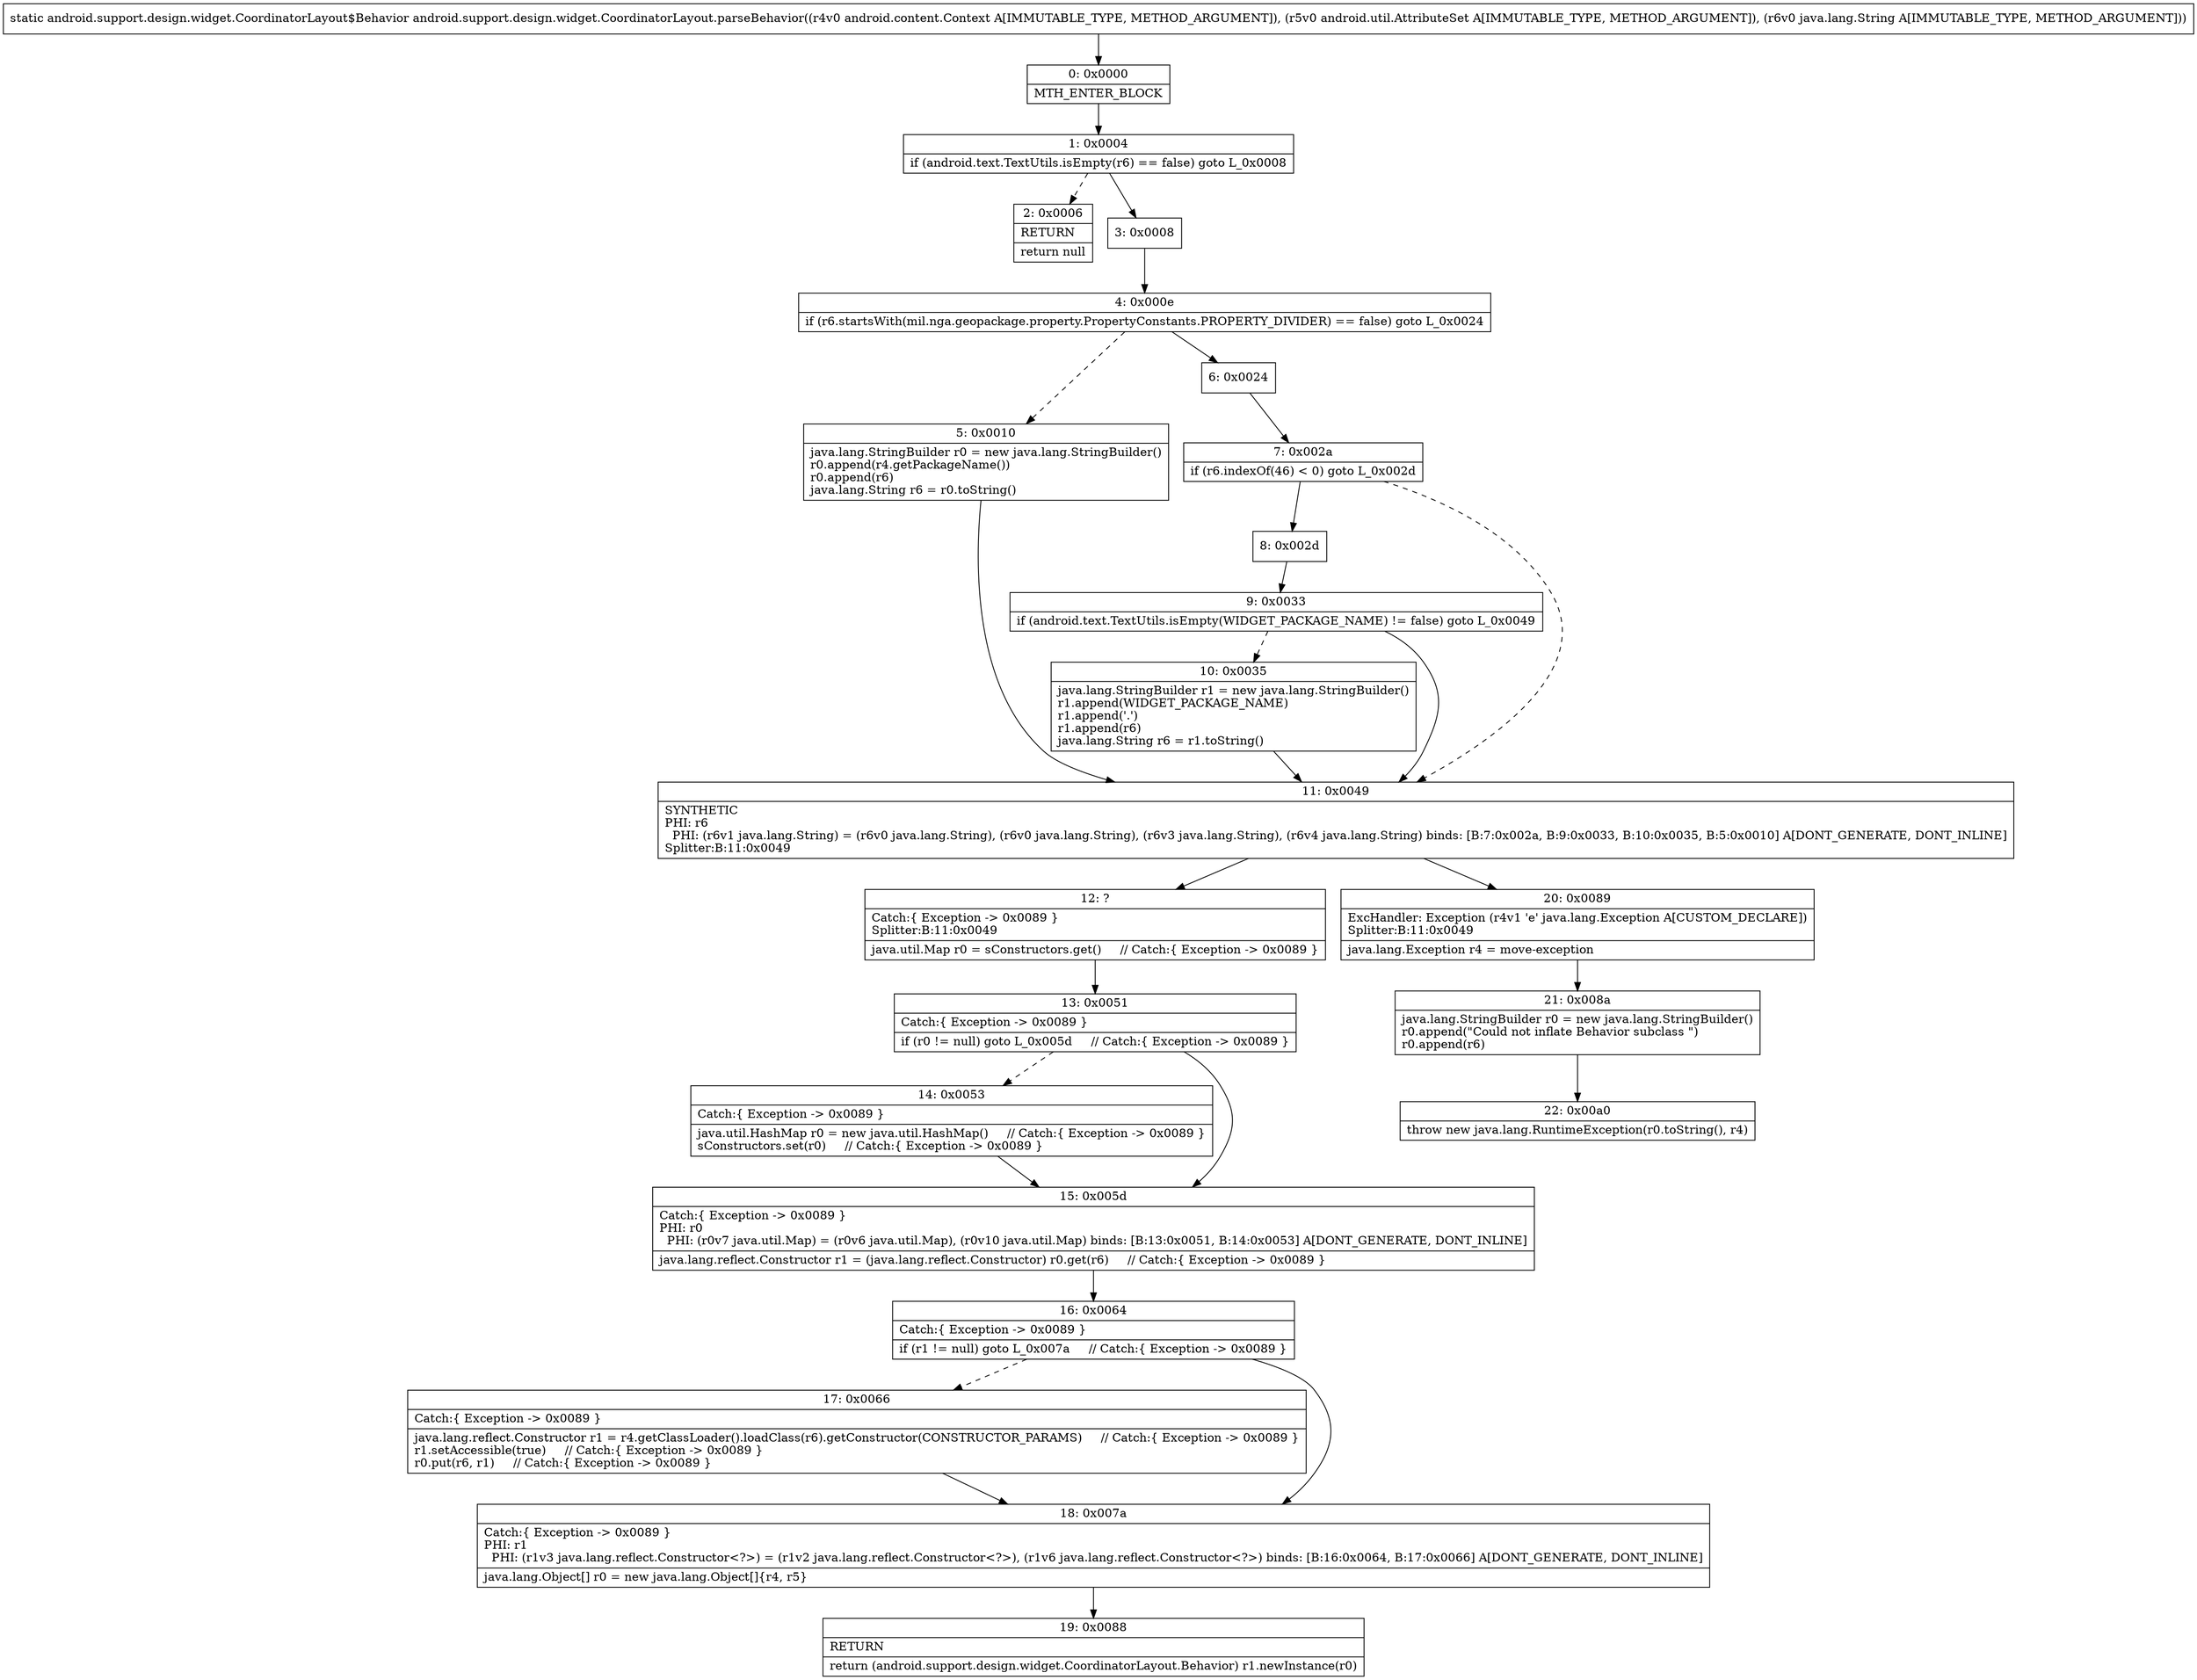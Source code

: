 digraph "CFG forandroid.support.design.widget.CoordinatorLayout.parseBehavior(Landroid\/content\/Context;Landroid\/util\/AttributeSet;Ljava\/lang\/String;)Landroid\/support\/design\/widget\/CoordinatorLayout$Behavior;" {
Node_0 [shape=record,label="{0\:\ 0x0000|MTH_ENTER_BLOCK\l}"];
Node_1 [shape=record,label="{1\:\ 0x0004|if (android.text.TextUtils.isEmpty(r6) == false) goto L_0x0008\l}"];
Node_2 [shape=record,label="{2\:\ 0x0006|RETURN\l|return null\l}"];
Node_3 [shape=record,label="{3\:\ 0x0008}"];
Node_4 [shape=record,label="{4\:\ 0x000e|if (r6.startsWith(mil.nga.geopackage.property.PropertyConstants.PROPERTY_DIVIDER) == false) goto L_0x0024\l}"];
Node_5 [shape=record,label="{5\:\ 0x0010|java.lang.StringBuilder r0 = new java.lang.StringBuilder()\lr0.append(r4.getPackageName())\lr0.append(r6)\ljava.lang.String r6 = r0.toString()\l}"];
Node_6 [shape=record,label="{6\:\ 0x0024}"];
Node_7 [shape=record,label="{7\:\ 0x002a|if (r6.indexOf(46) \< 0) goto L_0x002d\l}"];
Node_8 [shape=record,label="{8\:\ 0x002d}"];
Node_9 [shape=record,label="{9\:\ 0x0033|if (android.text.TextUtils.isEmpty(WIDGET_PACKAGE_NAME) != false) goto L_0x0049\l}"];
Node_10 [shape=record,label="{10\:\ 0x0035|java.lang.StringBuilder r1 = new java.lang.StringBuilder()\lr1.append(WIDGET_PACKAGE_NAME)\lr1.append('.')\lr1.append(r6)\ljava.lang.String r6 = r1.toString()\l}"];
Node_11 [shape=record,label="{11\:\ 0x0049|SYNTHETIC\lPHI: r6 \l  PHI: (r6v1 java.lang.String) = (r6v0 java.lang.String), (r6v0 java.lang.String), (r6v3 java.lang.String), (r6v4 java.lang.String) binds: [B:7:0x002a, B:9:0x0033, B:10:0x0035, B:5:0x0010] A[DONT_GENERATE, DONT_INLINE]\lSplitter:B:11:0x0049\l}"];
Node_12 [shape=record,label="{12\:\ ?|Catch:\{ Exception \-\> 0x0089 \}\lSplitter:B:11:0x0049\l|java.util.Map r0 = sConstructors.get()     \/\/ Catch:\{ Exception \-\> 0x0089 \}\l}"];
Node_13 [shape=record,label="{13\:\ 0x0051|Catch:\{ Exception \-\> 0x0089 \}\l|if (r0 != null) goto L_0x005d     \/\/ Catch:\{ Exception \-\> 0x0089 \}\l}"];
Node_14 [shape=record,label="{14\:\ 0x0053|Catch:\{ Exception \-\> 0x0089 \}\l|java.util.HashMap r0 = new java.util.HashMap()     \/\/ Catch:\{ Exception \-\> 0x0089 \}\lsConstructors.set(r0)     \/\/ Catch:\{ Exception \-\> 0x0089 \}\l}"];
Node_15 [shape=record,label="{15\:\ 0x005d|Catch:\{ Exception \-\> 0x0089 \}\lPHI: r0 \l  PHI: (r0v7 java.util.Map) = (r0v6 java.util.Map), (r0v10 java.util.Map) binds: [B:13:0x0051, B:14:0x0053] A[DONT_GENERATE, DONT_INLINE]\l|java.lang.reflect.Constructor r1 = (java.lang.reflect.Constructor) r0.get(r6)     \/\/ Catch:\{ Exception \-\> 0x0089 \}\l}"];
Node_16 [shape=record,label="{16\:\ 0x0064|Catch:\{ Exception \-\> 0x0089 \}\l|if (r1 != null) goto L_0x007a     \/\/ Catch:\{ Exception \-\> 0x0089 \}\l}"];
Node_17 [shape=record,label="{17\:\ 0x0066|Catch:\{ Exception \-\> 0x0089 \}\l|java.lang.reflect.Constructor r1 = r4.getClassLoader().loadClass(r6).getConstructor(CONSTRUCTOR_PARAMS)     \/\/ Catch:\{ Exception \-\> 0x0089 \}\lr1.setAccessible(true)     \/\/ Catch:\{ Exception \-\> 0x0089 \}\lr0.put(r6, r1)     \/\/ Catch:\{ Exception \-\> 0x0089 \}\l}"];
Node_18 [shape=record,label="{18\:\ 0x007a|Catch:\{ Exception \-\> 0x0089 \}\lPHI: r1 \l  PHI: (r1v3 java.lang.reflect.Constructor\<?\>) = (r1v2 java.lang.reflect.Constructor\<?\>), (r1v6 java.lang.reflect.Constructor\<?\>) binds: [B:16:0x0064, B:17:0x0066] A[DONT_GENERATE, DONT_INLINE]\l|java.lang.Object[] r0 = new java.lang.Object[]\{r4, r5\}\l}"];
Node_19 [shape=record,label="{19\:\ 0x0088|RETURN\l|return (android.support.design.widget.CoordinatorLayout.Behavior) r1.newInstance(r0)\l}"];
Node_20 [shape=record,label="{20\:\ 0x0089|ExcHandler: Exception (r4v1 'e' java.lang.Exception A[CUSTOM_DECLARE])\lSplitter:B:11:0x0049\l|java.lang.Exception r4 = move\-exception\l}"];
Node_21 [shape=record,label="{21\:\ 0x008a|java.lang.StringBuilder r0 = new java.lang.StringBuilder()\lr0.append(\"Could not inflate Behavior subclass \")\lr0.append(r6)\l}"];
Node_22 [shape=record,label="{22\:\ 0x00a0|throw new java.lang.RuntimeException(r0.toString(), r4)\l}"];
MethodNode[shape=record,label="{static android.support.design.widget.CoordinatorLayout$Behavior android.support.design.widget.CoordinatorLayout.parseBehavior((r4v0 android.content.Context A[IMMUTABLE_TYPE, METHOD_ARGUMENT]), (r5v0 android.util.AttributeSet A[IMMUTABLE_TYPE, METHOD_ARGUMENT]), (r6v0 java.lang.String A[IMMUTABLE_TYPE, METHOD_ARGUMENT])) }"];
MethodNode -> Node_0;
Node_0 -> Node_1;
Node_1 -> Node_2[style=dashed];
Node_1 -> Node_3;
Node_3 -> Node_4;
Node_4 -> Node_5[style=dashed];
Node_4 -> Node_6;
Node_5 -> Node_11;
Node_6 -> Node_7;
Node_7 -> Node_8;
Node_7 -> Node_11[style=dashed];
Node_8 -> Node_9;
Node_9 -> Node_10[style=dashed];
Node_9 -> Node_11;
Node_10 -> Node_11;
Node_11 -> Node_12;
Node_11 -> Node_20;
Node_12 -> Node_13;
Node_13 -> Node_14[style=dashed];
Node_13 -> Node_15;
Node_14 -> Node_15;
Node_15 -> Node_16;
Node_16 -> Node_17[style=dashed];
Node_16 -> Node_18;
Node_17 -> Node_18;
Node_18 -> Node_19;
Node_20 -> Node_21;
Node_21 -> Node_22;
}

